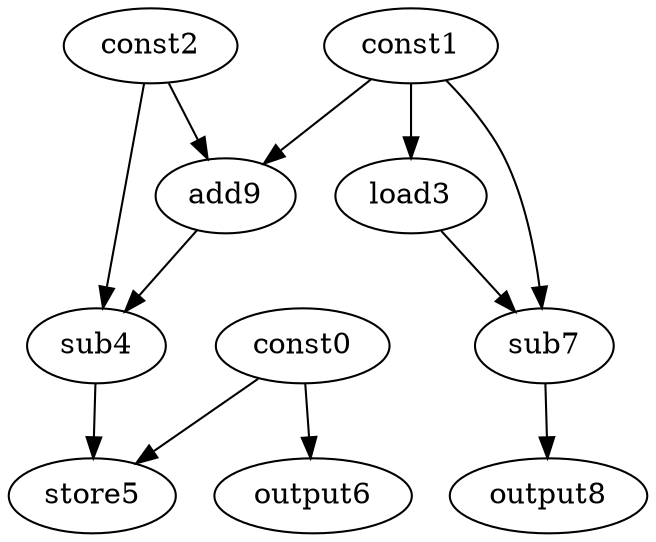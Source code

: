 digraph G { 
const0[opcode=const]; 
const1[opcode=const]; 
const2[opcode=const]; 
load3[opcode=load]; 
sub4[opcode=sub]; 
store5[opcode=store]; 
output6[opcode=output]; 
sub7[opcode=sub]; 
output8[opcode=output]; 
add9[opcode=add]; 
const1->load3[operand=0];
const0->output6[operand=0];
const1->add9[operand=0];
const2->add9[operand=1];
add9->sub4[operand=0];
const2->sub4[operand=1];
const1->sub7[operand=0];
load3->sub7[operand=1];
const0->store5[operand=0];
sub4->store5[operand=1];
sub7->output8[operand=0];
}
